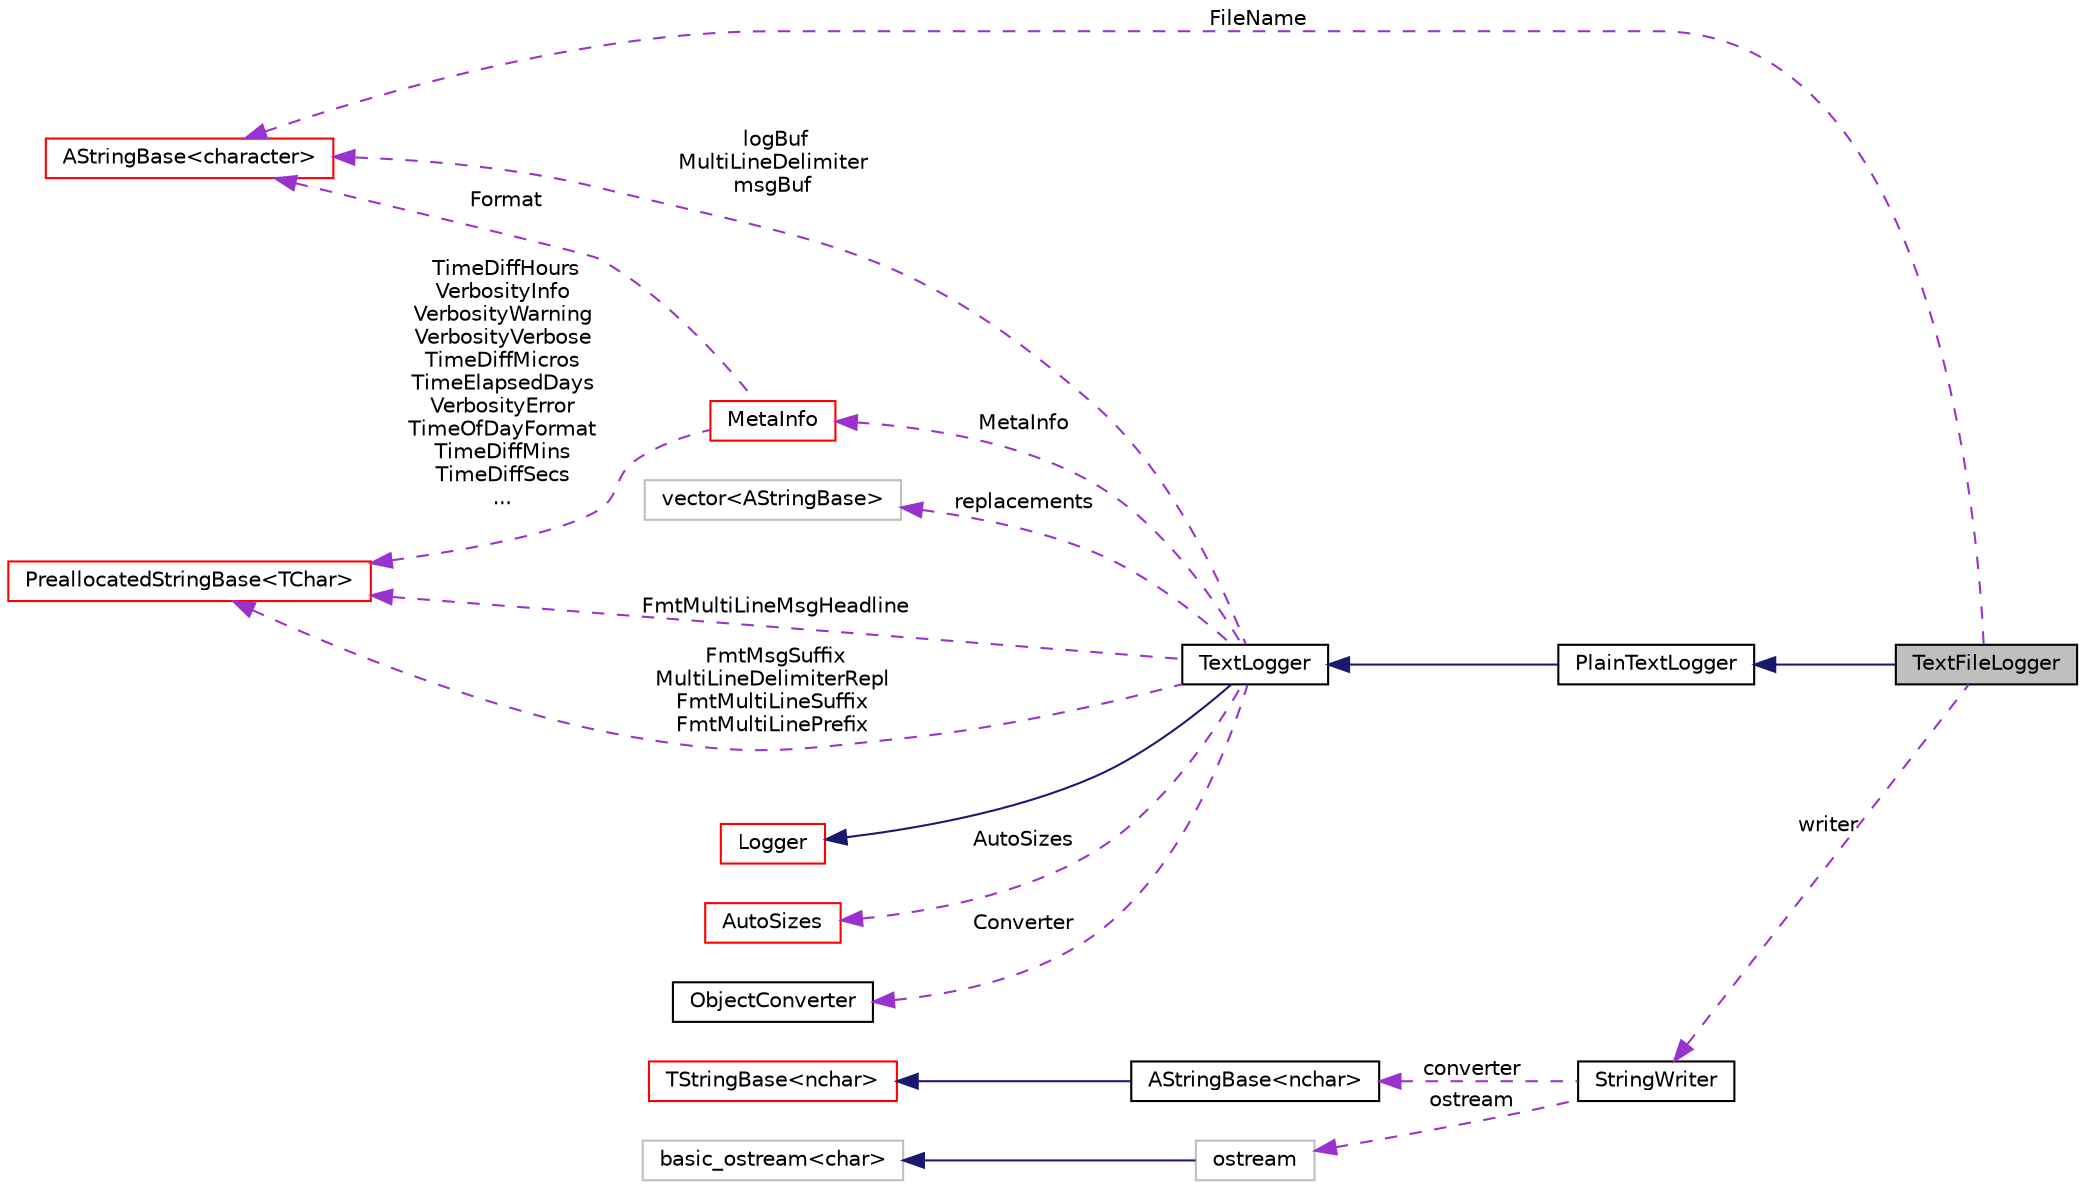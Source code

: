 digraph "TextFileLogger"
{
  edge [fontname="Helvetica",fontsize="10",labelfontname="Helvetica",labelfontsize="10"];
  node [fontname="Helvetica",fontsize="10",shape=record];
  rankdir="LR";
  Node6 [label="TextFileLogger",height=0.2,width=0.4,color="black", fillcolor="grey75", style="filled", fontcolor="black"];
  Node28 [label="vector\<AStringBase\>",height=0.2,width=0.4,color="grey75", fillcolor="white", style="filled"];
  Node44 [label="basic_ostream\<char\>",height=0.2,width=0.4,color="grey75", fillcolor="white", style="filled",tooltip="STL class. "];
  Node36 [label="AStringBase\<character\>",height=0.2,width=0.4,color="red", fillcolor="white", style="filled",URL="$classaworx_1_1lib_1_1strings_1_1AStringBase.html"];
  Node42 [label="AStringBase\<nchar\>",height=0.2,width=0.4,color="black", fillcolor="white", style="filled",URL="$classaworx_1_1lib_1_1strings_1_1AStringBase.html"];
  Node20 [label="TStringBase\<nchar\>",height=0.2,width=0.4,color="red", fillcolor="white", style="filled",URL="$classaworx_1_1lib_1_1strings_1_1TStringBase.html"];
  Node14 [label="PreallocatedStringBase\<TChar\>",height=0.2,width=0.4,color="red", fillcolor="white", style="filled",URL="$classaworx_1_1lib_1_1strings_1_1PreallocatedStringBase.html"];
  Node7 -> Node6 [dir="back",color="midnightblue",fontsize="10",style="solid",fontname="Helvetica"];
  Node8 -> Node7 [dir="back",color="midnightblue",fontsize="10",style="solid",fontname="Helvetica"];
  Node9 -> Node8 [dir="back",color="midnightblue",fontsize="10",style="solid",fontname="Helvetica"];
  Node14 -> Node8 [dir="back",color="darkorchid3",fontsize="10",style="dashed",label=" FmtMultiLineMsgHeadline" ,fontname="Helvetica"];
  Node14 -> Node8 [dir="back",color="darkorchid3",fontsize="10",style="dashed",label=" FmtMsgSuffix\nMultiLineDelimiterRepl\nFmtMultiLineSuffix\nFmtMultiLinePrefix" ,fontname="Helvetica"];
  Node14 -> Node33 [dir="back",color="darkorchid3",fontsize="10",style="dashed",label=" TimeDiffHours\nVerbosityInfo\nVerbosityWarning\nVerbosityVerbose\nTimeDiffMicros\nTimeElapsedDays\nVerbosityError\nTimeOfDayFormat\nTimeDiffMins\nTimeDiffSecs\n..." ,fontname="Helvetica"];
  Node20 -> Node42 [dir="back",color="midnightblue",fontsize="10",style="solid",fontname="Helvetica"];
  Node28 -> Node8 [dir="back",color="darkorchid3",fontsize="10",style="dashed",label=" replacements" ,fontname="Helvetica"];
  Node30 -> Node8 [dir="back",color="darkorchid3",fontsize="10",style="dashed",label=" AutoSizes" ,fontname="Helvetica"];
  Node32 -> Node8 [dir="back",color="darkorchid3",fontsize="10",style="dashed",label=" Converter" ,fontname="Helvetica"];
  Node33 -> Node8 [dir="back",color="darkorchid3",fontsize="10",style="dashed",label=" MetaInfo" ,fontname="Helvetica"];
  Node36 -> Node6 [dir="back",color="darkorchid3",fontsize="10",style="dashed",label=" FileName" ,fontname="Helvetica"];
  Node36 -> Node8 [dir="back",color="darkorchid3",fontsize="10",style="dashed",label=" logBuf\nMultiLineDelimiter\nmsgBuf" ,fontname="Helvetica"];
  Node36 -> Node33 [dir="back",color="darkorchid3",fontsize="10",style="dashed",label=" Format" ,fontname="Helvetica"];
  Node41 -> Node6 [dir="back",color="darkorchid3",fontsize="10",style="dashed",label=" writer" ,fontname="Helvetica"];
  Node42 -> Node41 [dir="back",color="darkorchid3",fontsize="10",style="dashed",label=" converter" ,fontname="Helvetica"];
  Node43 -> Node41 [dir="back",color="darkorchid3",fontsize="10",style="dashed",label=" ostream" ,fontname="Helvetica"];
  Node44 -> Node43 [dir="back",color="midnightblue",fontsize="10",style="solid",fontname="Helvetica"];
  Node7 [label="PlainTextLogger",height=0.2,width=0.4,color="black", fillcolor="white", style="filled",URL="$classaworx_1_1lib_1_1lox_1_1core_1_1textlogger_1_1PlainTextLogger.html"];
  Node8 [label="TextLogger",height=0.2,width=0.4,color="black", fillcolor="white", style="filled",URL="$classaworx_1_1lib_1_1lox_1_1core_1_1textlogger_1_1TextLogger.html"];
  Node9 [label="Logger",height=0.2,width=0.4,color="red", fillcolor="white", style="filled",URL="$classaworx_1_1lib_1_1lox_1_1core_1_1Logger.html"];
  Node30 [label="AutoSizes",height=0.2,width=0.4,color="red", fillcolor="white", style="filled",URL="$classaworx_1_1lib_1_1strings_1_1util_1_1AutoSizes.html"];
  Node32 [label="ObjectConverter",height=0.2,width=0.4,color="black", fillcolor="white", style="filled",URL="$classaworx_1_1lib_1_1lox_1_1core_1_1textlogger_1_1ObjectConverter.html"];
  Node33 [label="MetaInfo",height=0.2,width=0.4,color="red", fillcolor="white", style="filled",URL="$classaworx_1_1lib_1_1lox_1_1core_1_1textlogger_1_1MetaInfo.html"];
  Node41 [label="StringWriter",height=0.2,width=0.4,color="black", fillcolor="white", style="filled",URL="$classaworx_1_1lib_1_1strings_1_1util_1_1StringWriter.html"];
  Node43 [label="ostream",height=0.2,width=0.4,color="grey75", fillcolor="white", style="filled",tooltip="STL class. "];
}


